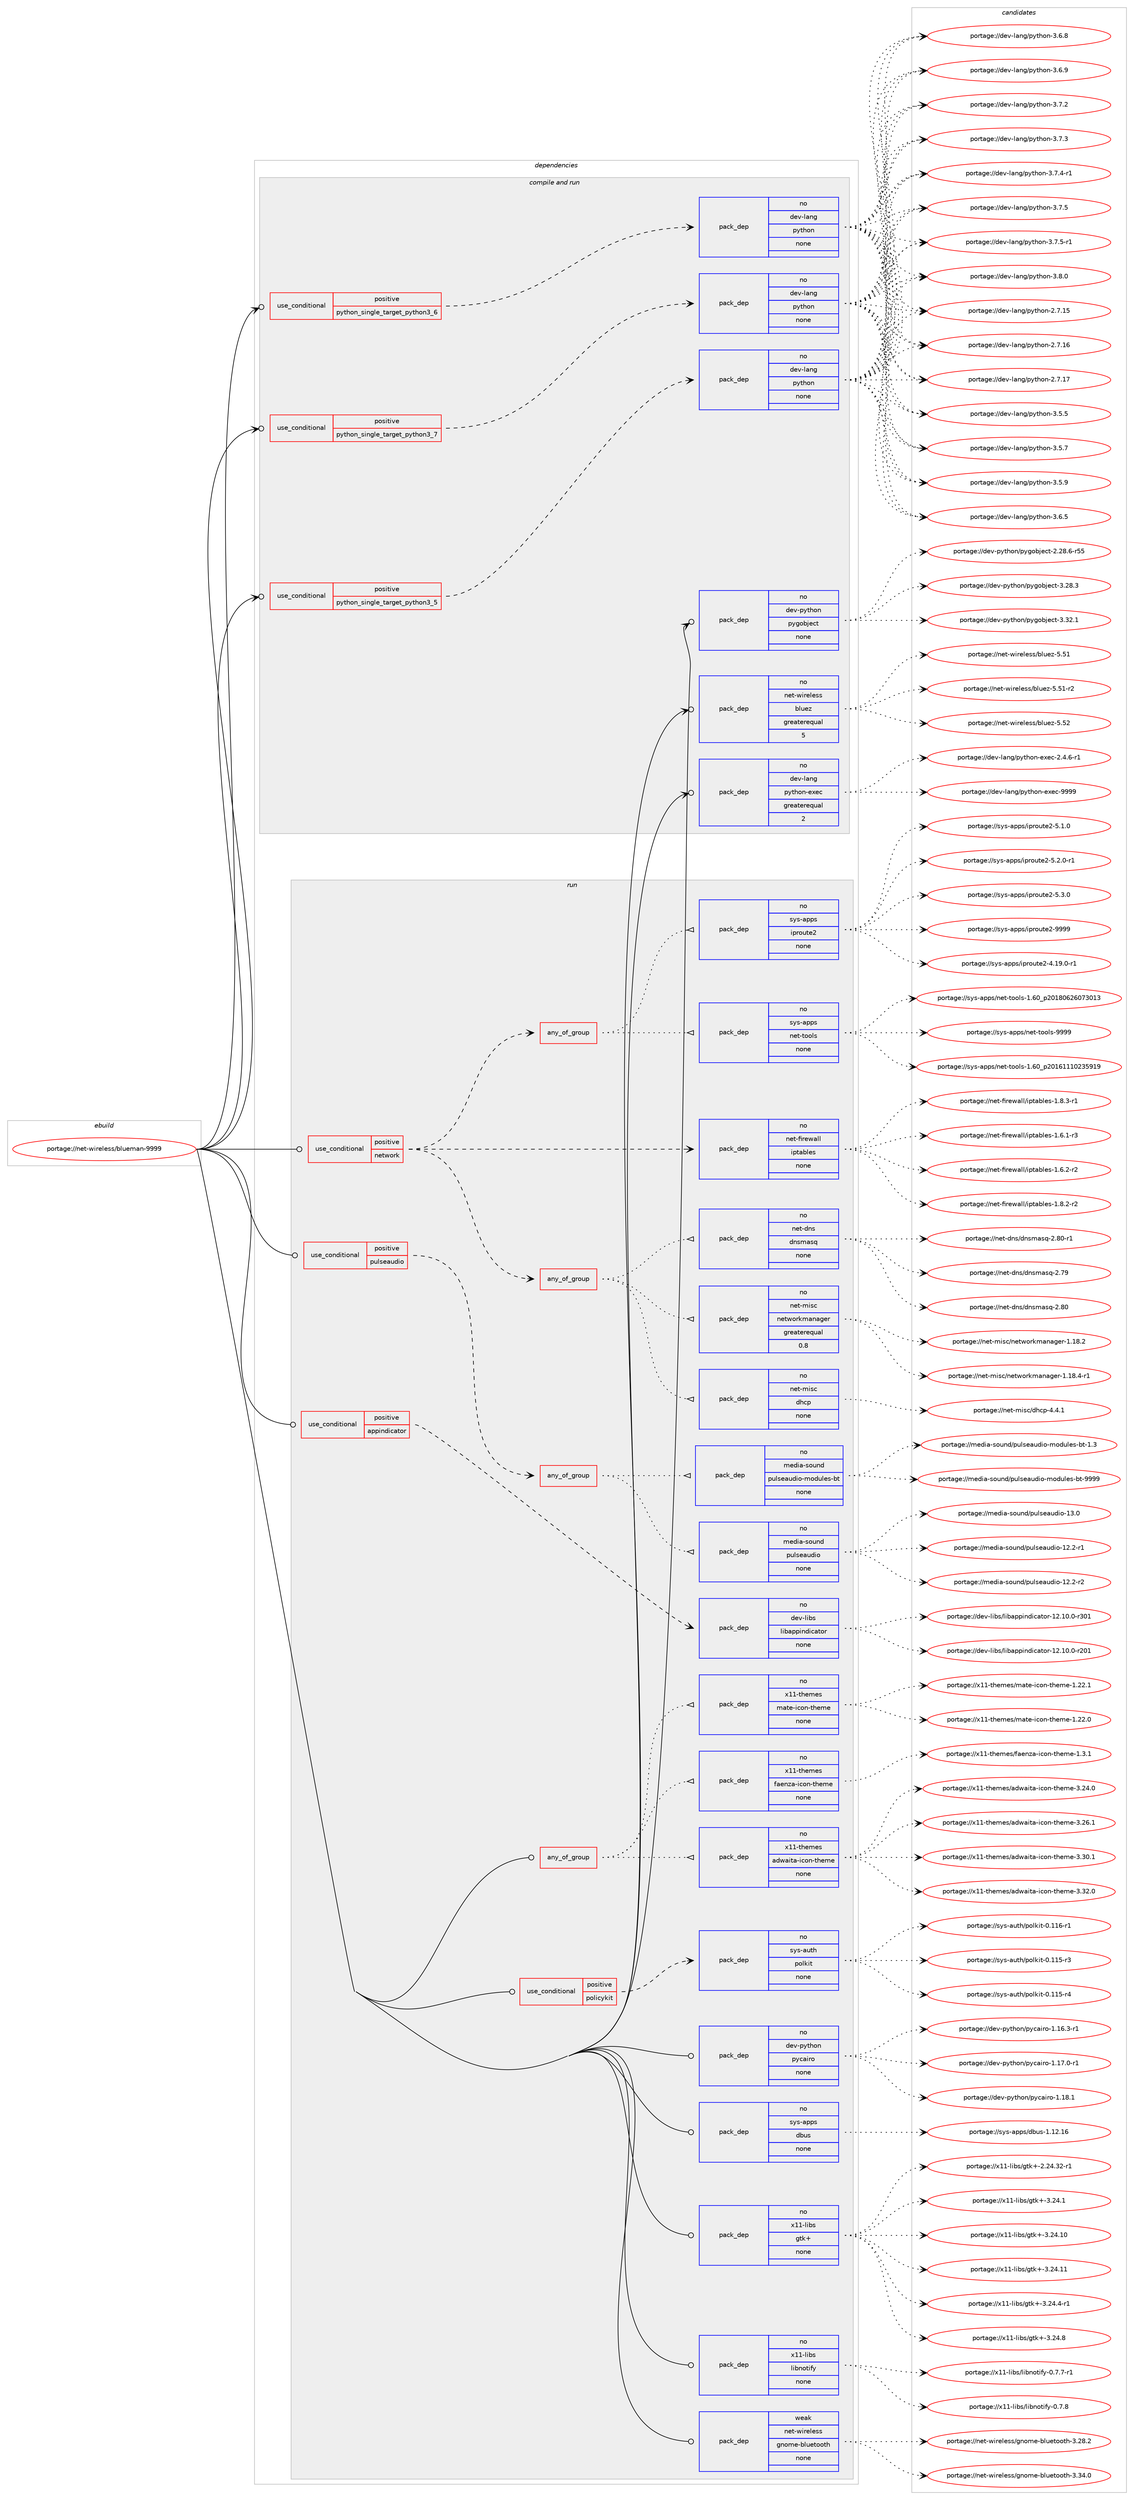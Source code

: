 digraph prolog {

# *************
# Graph options
# *************

newrank=true;
concentrate=true;
compound=true;
graph [rankdir=LR,fontname=Helvetica,fontsize=10,ranksep=1.5];#, ranksep=2.5, nodesep=0.2];
edge  [arrowhead=vee];
node  [fontname=Helvetica,fontsize=10];

# **********
# The ebuild
# **********

subgraph cluster_leftcol {
color=gray;
rank=same;
label=<<i>ebuild</i>>;
id [label="portage://net-wireless/blueman-9999", color=red, width=4, href="../net-wireless/blueman-9999.svg"];
}

# ****************
# The dependencies
# ****************

subgraph cluster_midcol {
color=gray;
label=<<i>dependencies</i>>;
subgraph cluster_compile {
fillcolor="#eeeeee";
style=filled;
label=<<i>compile</i>>;
}
subgraph cluster_compileandrun {
fillcolor="#eeeeee";
style=filled;
label=<<i>compile and run</i>>;
subgraph cond94291 {
dependency376840 [label=<<TABLE BORDER="0" CELLBORDER="1" CELLSPACING="0" CELLPADDING="4"><TR><TD ROWSPAN="3" CELLPADDING="10">use_conditional</TD></TR><TR><TD>positive</TD></TR><TR><TD>python_single_target_python3_5</TD></TR></TABLE>>, shape=none, color=red];
subgraph pack276162 {
dependency376841 [label=<<TABLE BORDER="0" CELLBORDER="1" CELLSPACING="0" CELLPADDING="4" WIDTH="220"><TR><TD ROWSPAN="6" CELLPADDING="30">pack_dep</TD></TR><TR><TD WIDTH="110">no</TD></TR><TR><TD>dev-lang</TD></TR><TR><TD>python</TD></TR><TR><TD>none</TD></TR><TR><TD></TD></TR></TABLE>>, shape=none, color=blue];
}
dependency376840:e -> dependency376841:w [weight=20,style="dashed",arrowhead="vee"];
}
id:e -> dependency376840:w [weight=20,style="solid",arrowhead="odotvee"];
subgraph cond94292 {
dependency376842 [label=<<TABLE BORDER="0" CELLBORDER="1" CELLSPACING="0" CELLPADDING="4"><TR><TD ROWSPAN="3" CELLPADDING="10">use_conditional</TD></TR><TR><TD>positive</TD></TR><TR><TD>python_single_target_python3_6</TD></TR></TABLE>>, shape=none, color=red];
subgraph pack276163 {
dependency376843 [label=<<TABLE BORDER="0" CELLBORDER="1" CELLSPACING="0" CELLPADDING="4" WIDTH="220"><TR><TD ROWSPAN="6" CELLPADDING="30">pack_dep</TD></TR><TR><TD WIDTH="110">no</TD></TR><TR><TD>dev-lang</TD></TR><TR><TD>python</TD></TR><TR><TD>none</TD></TR><TR><TD></TD></TR></TABLE>>, shape=none, color=blue];
}
dependency376842:e -> dependency376843:w [weight=20,style="dashed",arrowhead="vee"];
}
id:e -> dependency376842:w [weight=20,style="solid",arrowhead="odotvee"];
subgraph cond94293 {
dependency376844 [label=<<TABLE BORDER="0" CELLBORDER="1" CELLSPACING="0" CELLPADDING="4"><TR><TD ROWSPAN="3" CELLPADDING="10">use_conditional</TD></TR><TR><TD>positive</TD></TR><TR><TD>python_single_target_python3_7</TD></TR></TABLE>>, shape=none, color=red];
subgraph pack276164 {
dependency376845 [label=<<TABLE BORDER="0" CELLBORDER="1" CELLSPACING="0" CELLPADDING="4" WIDTH="220"><TR><TD ROWSPAN="6" CELLPADDING="30">pack_dep</TD></TR><TR><TD WIDTH="110">no</TD></TR><TR><TD>dev-lang</TD></TR><TR><TD>python</TD></TR><TR><TD>none</TD></TR><TR><TD></TD></TR></TABLE>>, shape=none, color=blue];
}
dependency376844:e -> dependency376845:w [weight=20,style="dashed",arrowhead="vee"];
}
id:e -> dependency376844:w [weight=20,style="solid",arrowhead="odotvee"];
subgraph pack276165 {
dependency376846 [label=<<TABLE BORDER="0" CELLBORDER="1" CELLSPACING="0" CELLPADDING="4" WIDTH="220"><TR><TD ROWSPAN="6" CELLPADDING="30">pack_dep</TD></TR><TR><TD WIDTH="110">no</TD></TR><TR><TD>dev-lang</TD></TR><TR><TD>python-exec</TD></TR><TR><TD>greaterequal</TD></TR><TR><TD>2</TD></TR></TABLE>>, shape=none, color=blue];
}
id:e -> dependency376846:w [weight=20,style="solid",arrowhead="odotvee"];
subgraph pack276166 {
dependency376847 [label=<<TABLE BORDER="0" CELLBORDER="1" CELLSPACING="0" CELLPADDING="4" WIDTH="220"><TR><TD ROWSPAN="6" CELLPADDING="30">pack_dep</TD></TR><TR><TD WIDTH="110">no</TD></TR><TR><TD>dev-python</TD></TR><TR><TD>pygobject</TD></TR><TR><TD>none</TD></TR><TR><TD></TD></TR></TABLE>>, shape=none, color=blue];
}
id:e -> dependency376847:w [weight=20,style="solid",arrowhead="odotvee"];
subgraph pack276167 {
dependency376848 [label=<<TABLE BORDER="0" CELLBORDER="1" CELLSPACING="0" CELLPADDING="4" WIDTH="220"><TR><TD ROWSPAN="6" CELLPADDING="30">pack_dep</TD></TR><TR><TD WIDTH="110">no</TD></TR><TR><TD>net-wireless</TD></TR><TR><TD>bluez</TD></TR><TR><TD>greaterequal</TD></TR><TR><TD>5</TD></TR></TABLE>>, shape=none, color=blue];
}
id:e -> dependency376848:w [weight=20,style="solid",arrowhead="odotvee"];
}
subgraph cluster_run {
fillcolor="#eeeeee";
style=filled;
label=<<i>run</i>>;
subgraph any6190 {
dependency376849 [label=<<TABLE BORDER="0" CELLBORDER="1" CELLSPACING="0" CELLPADDING="4"><TR><TD CELLPADDING="10">any_of_group</TD></TR></TABLE>>, shape=none, color=red];subgraph pack276168 {
dependency376850 [label=<<TABLE BORDER="0" CELLBORDER="1" CELLSPACING="0" CELLPADDING="4" WIDTH="220"><TR><TD ROWSPAN="6" CELLPADDING="30">pack_dep</TD></TR><TR><TD WIDTH="110">no</TD></TR><TR><TD>x11-themes</TD></TR><TR><TD>adwaita-icon-theme</TD></TR><TR><TD>none</TD></TR><TR><TD></TD></TR></TABLE>>, shape=none, color=blue];
}
dependency376849:e -> dependency376850:w [weight=20,style="dotted",arrowhead="oinv"];
subgraph pack276169 {
dependency376851 [label=<<TABLE BORDER="0" CELLBORDER="1" CELLSPACING="0" CELLPADDING="4" WIDTH="220"><TR><TD ROWSPAN="6" CELLPADDING="30">pack_dep</TD></TR><TR><TD WIDTH="110">no</TD></TR><TR><TD>x11-themes</TD></TR><TR><TD>faenza-icon-theme</TD></TR><TR><TD>none</TD></TR><TR><TD></TD></TR></TABLE>>, shape=none, color=blue];
}
dependency376849:e -> dependency376851:w [weight=20,style="dotted",arrowhead="oinv"];
subgraph pack276170 {
dependency376852 [label=<<TABLE BORDER="0" CELLBORDER="1" CELLSPACING="0" CELLPADDING="4" WIDTH="220"><TR><TD ROWSPAN="6" CELLPADDING="30">pack_dep</TD></TR><TR><TD WIDTH="110">no</TD></TR><TR><TD>x11-themes</TD></TR><TR><TD>mate-icon-theme</TD></TR><TR><TD>none</TD></TR><TR><TD></TD></TR></TABLE>>, shape=none, color=blue];
}
dependency376849:e -> dependency376852:w [weight=20,style="dotted",arrowhead="oinv"];
}
id:e -> dependency376849:w [weight=20,style="solid",arrowhead="odot"];
subgraph cond94294 {
dependency376853 [label=<<TABLE BORDER="0" CELLBORDER="1" CELLSPACING="0" CELLPADDING="4"><TR><TD ROWSPAN="3" CELLPADDING="10">use_conditional</TD></TR><TR><TD>positive</TD></TR><TR><TD>appindicator</TD></TR></TABLE>>, shape=none, color=red];
subgraph pack276171 {
dependency376854 [label=<<TABLE BORDER="0" CELLBORDER="1" CELLSPACING="0" CELLPADDING="4" WIDTH="220"><TR><TD ROWSPAN="6" CELLPADDING="30">pack_dep</TD></TR><TR><TD WIDTH="110">no</TD></TR><TR><TD>dev-libs</TD></TR><TR><TD>libappindicator</TD></TR><TR><TD>none</TD></TR><TR><TD></TD></TR></TABLE>>, shape=none, color=blue];
}
dependency376853:e -> dependency376854:w [weight=20,style="dashed",arrowhead="vee"];
}
id:e -> dependency376853:w [weight=20,style="solid",arrowhead="odot"];
subgraph cond94295 {
dependency376855 [label=<<TABLE BORDER="0" CELLBORDER="1" CELLSPACING="0" CELLPADDING="4"><TR><TD ROWSPAN="3" CELLPADDING="10">use_conditional</TD></TR><TR><TD>positive</TD></TR><TR><TD>network</TD></TR></TABLE>>, shape=none, color=red];
subgraph pack276172 {
dependency376856 [label=<<TABLE BORDER="0" CELLBORDER="1" CELLSPACING="0" CELLPADDING="4" WIDTH="220"><TR><TD ROWSPAN="6" CELLPADDING="30">pack_dep</TD></TR><TR><TD WIDTH="110">no</TD></TR><TR><TD>net-firewall</TD></TR><TR><TD>iptables</TD></TR><TR><TD>none</TD></TR><TR><TD></TD></TR></TABLE>>, shape=none, color=blue];
}
dependency376855:e -> dependency376856:w [weight=20,style="dashed",arrowhead="vee"];
subgraph any6191 {
dependency376857 [label=<<TABLE BORDER="0" CELLBORDER="1" CELLSPACING="0" CELLPADDING="4"><TR><TD CELLPADDING="10">any_of_group</TD></TR></TABLE>>, shape=none, color=red];subgraph pack276173 {
dependency376858 [label=<<TABLE BORDER="0" CELLBORDER="1" CELLSPACING="0" CELLPADDING="4" WIDTH="220"><TR><TD ROWSPAN="6" CELLPADDING="30">pack_dep</TD></TR><TR><TD WIDTH="110">no</TD></TR><TR><TD>sys-apps</TD></TR><TR><TD>net-tools</TD></TR><TR><TD>none</TD></TR><TR><TD></TD></TR></TABLE>>, shape=none, color=blue];
}
dependency376857:e -> dependency376858:w [weight=20,style="dotted",arrowhead="oinv"];
subgraph pack276174 {
dependency376859 [label=<<TABLE BORDER="0" CELLBORDER="1" CELLSPACING="0" CELLPADDING="4" WIDTH="220"><TR><TD ROWSPAN="6" CELLPADDING="30">pack_dep</TD></TR><TR><TD WIDTH="110">no</TD></TR><TR><TD>sys-apps</TD></TR><TR><TD>iproute2</TD></TR><TR><TD>none</TD></TR><TR><TD></TD></TR></TABLE>>, shape=none, color=blue];
}
dependency376857:e -> dependency376859:w [weight=20,style="dotted",arrowhead="oinv"];
}
dependency376855:e -> dependency376857:w [weight=20,style="dashed",arrowhead="vee"];
subgraph any6192 {
dependency376860 [label=<<TABLE BORDER="0" CELLBORDER="1" CELLSPACING="0" CELLPADDING="4"><TR><TD CELLPADDING="10">any_of_group</TD></TR></TABLE>>, shape=none, color=red];subgraph pack276175 {
dependency376861 [label=<<TABLE BORDER="0" CELLBORDER="1" CELLSPACING="0" CELLPADDING="4" WIDTH="220"><TR><TD ROWSPAN="6" CELLPADDING="30">pack_dep</TD></TR><TR><TD WIDTH="110">no</TD></TR><TR><TD>net-dns</TD></TR><TR><TD>dnsmasq</TD></TR><TR><TD>none</TD></TR><TR><TD></TD></TR></TABLE>>, shape=none, color=blue];
}
dependency376860:e -> dependency376861:w [weight=20,style="dotted",arrowhead="oinv"];
subgraph pack276176 {
dependency376862 [label=<<TABLE BORDER="0" CELLBORDER="1" CELLSPACING="0" CELLPADDING="4" WIDTH="220"><TR><TD ROWSPAN="6" CELLPADDING="30">pack_dep</TD></TR><TR><TD WIDTH="110">no</TD></TR><TR><TD>net-misc</TD></TR><TR><TD>dhcp</TD></TR><TR><TD>none</TD></TR><TR><TD></TD></TR></TABLE>>, shape=none, color=blue];
}
dependency376860:e -> dependency376862:w [weight=20,style="dotted",arrowhead="oinv"];
subgraph pack276177 {
dependency376863 [label=<<TABLE BORDER="0" CELLBORDER="1" CELLSPACING="0" CELLPADDING="4" WIDTH="220"><TR><TD ROWSPAN="6" CELLPADDING="30">pack_dep</TD></TR><TR><TD WIDTH="110">no</TD></TR><TR><TD>net-misc</TD></TR><TR><TD>networkmanager</TD></TR><TR><TD>greaterequal</TD></TR><TR><TD>0.8</TD></TR></TABLE>>, shape=none, color=blue];
}
dependency376860:e -> dependency376863:w [weight=20,style="dotted",arrowhead="oinv"];
}
dependency376855:e -> dependency376860:w [weight=20,style="dashed",arrowhead="vee"];
}
id:e -> dependency376855:w [weight=20,style="solid",arrowhead="odot"];
subgraph cond94296 {
dependency376864 [label=<<TABLE BORDER="0" CELLBORDER="1" CELLSPACING="0" CELLPADDING="4"><TR><TD ROWSPAN="3" CELLPADDING="10">use_conditional</TD></TR><TR><TD>positive</TD></TR><TR><TD>policykit</TD></TR></TABLE>>, shape=none, color=red];
subgraph pack276178 {
dependency376865 [label=<<TABLE BORDER="0" CELLBORDER="1" CELLSPACING="0" CELLPADDING="4" WIDTH="220"><TR><TD ROWSPAN="6" CELLPADDING="30">pack_dep</TD></TR><TR><TD WIDTH="110">no</TD></TR><TR><TD>sys-auth</TD></TR><TR><TD>polkit</TD></TR><TR><TD>none</TD></TR><TR><TD></TD></TR></TABLE>>, shape=none, color=blue];
}
dependency376864:e -> dependency376865:w [weight=20,style="dashed",arrowhead="vee"];
}
id:e -> dependency376864:w [weight=20,style="solid",arrowhead="odot"];
subgraph cond94297 {
dependency376866 [label=<<TABLE BORDER="0" CELLBORDER="1" CELLSPACING="0" CELLPADDING="4"><TR><TD ROWSPAN="3" CELLPADDING="10">use_conditional</TD></TR><TR><TD>positive</TD></TR><TR><TD>pulseaudio</TD></TR></TABLE>>, shape=none, color=red];
subgraph any6193 {
dependency376867 [label=<<TABLE BORDER="0" CELLBORDER="1" CELLSPACING="0" CELLPADDING="4"><TR><TD CELLPADDING="10">any_of_group</TD></TR></TABLE>>, shape=none, color=red];subgraph pack276179 {
dependency376868 [label=<<TABLE BORDER="0" CELLBORDER="1" CELLSPACING="0" CELLPADDING="4" WIDTH="220"><TR><TD ROWSPAN="6" CELLPADDING="30">pack_dep</TD></TR><TR><TD WIDTH="110">no</TD></TR><TR><TD>media-sound</TD></TR><TR><TD>pulseaudio</TD></TR><TR><TD>none</TD></TR><TR><TD></TD></TR></TABLE>>, shape=none, color=blue];
}
dependency376867:e -> dependency376868:w [weight=20,style="dotted",arrowhead="oinv"];
subgraph pack276180 {
dependency376869 [label=<<TABLE BORDER="0" CELLBORDER="1" CELLSPACING="0" CELLPADDING="4" WIDTH="220"><TR><TD ROWSPAN="6" CELLPADDING="30">pack_dep</TD></TR><TR><TD WIDTH="110">no</TD></TR><TR><TD>media-sound</TD></TR><TR><TD>pulseaudio-modules-bt</TD></TR><TR><TD>none</TD></TR><TR><TD></TD></TR></TABLE>>, shape=none, color=blue];
}
dependency376867:e -> dependency376869:w [weight=20,style="dotted",arrowhead="oinv"];
}
dependency376866:e -> dependency376867:w [weight=20,style="dashed",arrowhead="vee"];
}
id:e -> dependency376866:w [weight=20,style="solid",arrowhead="odot"];
subgraph pack276181 {
dependency376870 [label=<<TABLE BORDER="0" CELLBORDER="1" CELLSPACING="0" CELLPADDING="4" WIDTH="220"><TR><TD ROWSPAN="6" CELLPADDING="30">pack_dep</TD></TR><TR><TD WIDTH="110">no</TD></TR><TR><TD>dev-python</TD></TR><TR><TD>pycairo</TD></TR><TR><TD>none</TD></TR><TR><TD></TD></TR></TABLE>>, shape=none, color=blue];
}
id:e -> dependency376870:w [weight=20,style="solid",arrowhead="odot"];
subgraph pack276182 {
dependency376871 [label=<<TABLE BORDER="0" CELLBORDER="1" CELLSPACING="0" CELLPADDING="4" WIDTH="220"><TR><TD ROWSPAN="6" CELLPADDING="30">pack_dep</TD></TR><TR><TD WIDTH="110">no</TD></TR><TR><TD>sys-apps</TD></TR><TR><TD>dbus</TD></TR><TR><TD>none</TD></TR><TR><TD></TD></TR></TABLE>>, shape=none, color=blue];
}
id:e -> dependency376871:w [weight=20,style="solid",arrowhead="odot"];
subgraph pack276183 {
dependency376872 [label=<<TABLE BORDER="0" CELLBORDER="1" CELLSPACING="0" CELLPADDING="4" WIDTH="220"><TR><TD ROWSPAN="6" CELLPADDING="30">pack_dep</TD></TR><TR><TD WIDTH="110">no</TD></TR><TR><TD>x11-libs</TD></TR><TR><TD>gtk+</TD></TR><TR><TD>none</TD></TR><TR><TD></TD></TR></TABLE>>, shape=none, color=blue];
}
id:e -> dependency376872:w [weight=20,style="solid",arrowhead="odot"];
subgraph pack276184 {
dependency376873 [label=<<TABLE BORDER="0" CELLBORDER="1" CELLSPACING="0" CELLPADDING="4" WIDTH="220"><TR><TD ROWSPAN="6" CELLPADDING="30">pack_dep</TD></TR><TR><TD WIDTH="110">no</TD></TR><TR><TD>x11-libs</TD></TR><TR><TD>libnotify</TD></TR><TR><TD>none</TD></TR><TR><TD></TD></TR></TABLE>>, shape=none, color=blue];
}
id:e -> dependency376873:w [weight=20,style="solid",arrowhead="odot"];
subgraph pack276185 {
dependency376874 [label=<<TABLE BORDER="0" CELLBORDER="1" CELLSPACING="0" CELLPADDING="4" WIDTH="220"><TR><TD ROWSPAN="6" CELLPADDING="30">pack_dep</TD></TR><TR><TD WIDTH="110">weak</TD></TR><TR><TD>net-wireless</TD></TR><TR><TD>gnome-bluetooth</TD></TR><TR><TD>none</TD></TR><TR><TD></TD></TR></TABLE>>, shape=none, color=blue];
}
id:e -> dependency376874:w [weight=20,style="solid",arrowhead="odot"];
}
}

# **************
# The candidates
# **************

subgraph cluster_choices {
rank=same;
color=gray;
label=<<i>candidates</i>>;

subgraph choice276162 {
color=black;
nodesep=1;
choiceportage10010111845108971101034711212111610411111045504655464953 [label="portage://dev-lang/python-2.7.15", color=red, width=4,href="../dev-lang/python-2.7.15.svg"];
choiceportage10010111845108971101034711212111610411111045504655464954 [label="portage://dev-lang/python-2.7.16", color=red, width=4,href="../dev-lang/python-2.7.16.svg"];
choiceportage10010111845108971101034711212111610411111045504655464955 [label="portage://dev-lang/python-2.7.17", color=red, width=4,href="../dev-lang/python-2.7.17.svg"];
choiceportage100101118451089711010347112121116104111110455146534653 [label="portage://dev-lang/python-3.5.5", color=red, width=4,href="../dev-lang/python-3.5.5.svg"];
choiceportage100101118451089711010347112121116104111110455146534655 [label="portage://dev-lang/python-3.5.7", color=red, width=4,href="../dev-lang/python-3.5.7.svg"];
choiceportage100101118451089711010347112121116104111110455146534657 [label="portage://dev-lang/python-3.5.9", color=red, width=4,href="../dev-lang/python-3.5.9.svg"];
choiceportage100101118451089711010347112121116104111110455146544653 [label="portage://dev-lang/python-3.6.5", color=red, width=4,href="../dev-lang/python-3.6.5.svg"];
choiceportage100101118451089711010347112121116104111110455146544656 [label="portage://dev-lang/python-3.6.8", color=red, width=4,href="../dev-lang/python-3.6.8.svg"];
choiceportage100101118451089711010347112121116104111110455146544657 [label="portage://dev-lang/python-3.6.9", color=red, width=4,href="../dev-lang/python-3.6.9.svg"];
choiceportage100101118451089711010347112121116104111110455146554650 [label="portage://dev-lang/python-3.7.2", color=red, width=4,href="../dev-lang/python-3.7.2.svg"];
choiceportage100101118451089711010347112121116104111110455146554651 [label="portage://dev-lang/python-3.7.3", color=red, width=4,href="../dev-lang/python-3.7.3.svg"];
choiceportage1001011184510897110103471121211161041111104551465546524511449 [label="portage://dev-lang/python-3.7.4-r1", color=red, width=4,href="../dev-lang/python-3.7.4-r1.svg"];
choiceportage100101118451089711010347112121116104111110455146554653 [label="portage://dev-lang/python-3.7.5", color=red, width=4,href="../dev-lang/python-3.7.5.svg"];
choiceportage1001011184510897110103471121211161041111104551465546534511449 [label="portage://dev-lang/python-3.7.5-r1", color=red, width=4,href="../dev-lang/python-3.7.5-r1.svg"];
choiceportage100101118451089711010347112121116104111110455146564648 [label="portage://dev-lang/python-3.8.0", color=red, width=4,href="../dev-lang/python-3.8.0.svg"];
dependency376841:e -> choiceportage10010111845108971101034711212111610411111045504655464953:w [style=dotted,weight="100"];
dependency376841:e -> choiceportage10010111845108971101034711212111610411111045504655464954:w [style=dotted,weight="100"];
dependency376841:e -> choiceportage10010111845108971101034711212111610411111045504655464955:w [style=dotted,weight="100"];
dependency376841:e -> choiceportage100101118451089711010347112121116104111110455146534653:w [style=dotted,weight="100"];
dependency376841:e -> choiceportage100101118451089711010347112121116104111110455146534655:w [style=dotted,weight="100"];
dependency376841:e -> choiceportage100101118451089711010347112121116104111110455146534657:w [style=dotted,weight="100"];
dependency376841:e -> choiceportage100101118451089711010347112121116104111110455146544653:w [style=dotted,weight="100"];
dependency376841:e -> choiceportage100101118451089711010347112121116104111110455146544656:w [style=dotted,weight="100"];
dependency376841:e -> choiceportage100101118451089711010347112121116104111110455146544657:w [style=dotted,weight="100"];
dependency376841:e -> choiceportage100101118451089711010347112121116104111110455146554650:w [style=dotted,weight="100"];
dependency376841:e -> choiceportage100101118451089711010347112121116104111110455146554651:w [style=dotted,weight="100"];
dependency376841:e -> choiceportage1001011184510897110103471121211161041111104551465546524511449:w [style=dotted,weight="100"];
dependency376841:e -> choiceportage100101118451089711010347112121116104111110455146554653:w [style=dotted,weight="100"];
dependency376841:e -> choiceportage1001011184510897110103471121211161041111104551465546534511449:w [style=dotted,weight="100"];
dependency376841:e -> choiceportage100101118451089711010347112121116104111110455146564648:w [style=dotted,weight="100"];
}
subgraph choice276163 {
color=black;
nodesep=1;
choiceportage10010111845108971101034711212111610411111045504655464953 [label="portage://dev-lang/python-2.7.15", color=red, width=4,href="../dev-lang/python-2.7.15.svg"];
choiceportage10010111845108971101034711212111610411111045504655464954 [label="portage://dev-lang/python-2.7.16", color=red, width=4,href="../dev-lang/python-2.7.16.svg"];
choiceportage10010111845108971101034711212111610411111045504655464955 [label="portage://dev-lang/python-2.7.17", color=red, width=4,href="../dev-lang/python-2.7.17.svg"];
choiceportage100101118451089711010347112121116104111110455146534653 [label="portage://dev-lang/python-3.5.5", color=red, width=4,href="../dev-lang/python-3.5.5.svg"];
choiceportage100101118451089711010347112121116104111110455146534655 [label="portage://dev-lang/python-3.5.7", color=red, width=4,href="../dev-lang/python-3.5.7.svg"];
choiceportage100101118451089711010347112121116104111110455146534657 [label="portage://dev-lang/python-3.5.9", color=red, width=4,href="../dev-lang/python-3.5.9.svg"];
choiceportage100101118451089711010347112121116104111110455146544653 [label="portage://dev-lang/python-3.6.5", color=red, width=4,href="../dev-lang/python-3.6.5.svg"];
choiceportage100101118451089711010347112121116104111110455146544656 [label="portage://dev-lang/python-3.6.8", color=red, width=4,href="../dev-lang/python-3.6.8.svg"];
choiceportage100101118451089711010347112121116104111110455146544657 [label="portage://dev-lang/python-3.6.9", color=red, width=4,href="../dev-lang/python-3.6.9.svg"];
choiceportage100101118451089711010347112121116104111110455146554650 [label="portage://dev-lang/python-3.7.2", color=red, width=4,href="../dev-lang/python-3.7.2.svg"];
choiceportage100101118451089711010347112121116104111110455146554651 [label="portage://dev-lang/python-3.7.3", color=red, width=4,href="../dev-lang/python-3.7.3.svg"];
choiceportage1001011184510897110103471121211161041111104551465546524511449 [label="portage://dev-lang/python-3.7.4-r1", color=red, width=4,href="../dev-lang/python-3.7.4-r1.svg"];
choiceportage100101118451089711010347112121116104111110455146554653 [label="portage://dev-lang/python-3.7.5", color=red, width=4,href="../dev-lang/python-3.7.5.svg"];
choiceportage1001011184510897110103471121211161041111104551465546534511449 [label="portage://dev-lang/python-3.7.5-r1", color=red, width=4,href="../dev-lang/python-3.7.5-r1.svg"];
choiceportage100101118451089711010347112121116104111110455146564648 [label="portage://dev-lang/python-3.8.0", color=red, width=4,href="../dev-lang/python-3.8.0.svg"];
dependency376843:e -> choiceportage10010111845108971101034711212111610411111045504655464953:w [style=dotted,weight="100"];
dependency376843:e -> choiceportage10010111845108971101034711212111610411111045504655464954:w [style=dotted,weight="100"];
dependency376843:e -> choiceportage10010111845108971101034711212111610411111045504655464955:w [style=dotted,weight="100"];
dependency376843:e -> choiceportage100101118451089711010347112121116104111110455146534653:w [style=dotted,weight="100"];
dependency376843:e -> choiceportage100101118451089711010347112121116104111110455146534655:w [style=dotted,weight="100"];
dependency376843:e -> choiceportage100101118451089711010347112121116104111110455146534657:w [style=dotted,weight="100"];
dependency376843:e -> choiceportage100101118451089711010347112121116104111110455146544653:w [style=dotted,weight="100"];
dependency376843:e -> choiceportage100101118451089711010347112121116104111110455146544656:w [style=dotted,weight="100"];
dependency376843:e -> choiceportage100101118451089711010347112121116104111110455146544657:w [style=dotted,weight="100"];
dependency376843:e -> choiceportage100101118451089711010347112121116104111110455146554650:w [style=dotted,weight="100"];
dependency376843:e -> choiceportage100101118451089711010347112121116104111110455146554651:w [style=dotted,weight="100"];
dependency376843:e -> choiceportage1001011184510897110103471121211161041111104551465546524511449:w [style=dotted,weight="100"];
dependency376843:e -> choiceportage100101118451089711010347112121116104111110455146554653:w [style=dotted,weight="100"];
dependency376843:e -> choiceportage1001011184510897110103471121211161041111104551465546534511449:w [style=dotted,weight="100"];
dependency376843:e -> choiceportage100101118451089711010347112121116104111110455146564648:w [style=dotted,weight="100"];
}
subgraph choice276164 {
color=black;
nodesep=1;
choiceportage10010111845108971101034711212111610411111045504655464953 [label="portage://dev-lang/python-2.7.15", color=red, width=4,href="../dev-lang/python-2.7.15.svg"];
choiceportage10010111845108971101034711212111610411111045504655464954 [label="portage://dev-lang/python-2.7.16", color=red, width=4,href="../dev-lang/python-2.7.16.svg"];
choiceportage10010111845108971101034711212111610411111045504655464955 [label="portage://dev-lang/python-2.7.17", color=red, width=4,href="../dev-lang/python-2.7.17.svg"];
choiceportage100101118451089711010347112121116104111110455146534653 [label="portage://dev-lang/python-3.5.5", color=red, width=4,href="../dev-lang/python-3.5.5.svg"];
choiceportage100101118451089711010347112121116104111110455146534655 [label="portage://dev-lang/python-3.5.7", color=red, width=4,href="../dev-lang/python-3.5.7.svg"];
choiceportage100101118451089711010347112121116104111110455146534657 [label="portage://dev-lang/python-3.5.9", color=red, width=4,href="../dev-lang/python-3.5.9.svg"];
choiceportage100101118451089711010347112121116104111110455146544653 [label="portage://dev-lang/python-3.6.5", color=red, width=4,href="../dev-lang/python-3.6.5.svg"];
choiceportage100101118451089711010347112121116104111110455146544656 [label="portage://dev-lang/python-3.6.8", color=red, width=4,href="../dev-lang/python-3.6.8.svg"];
choiceportage100101118451089711010347112121116104111110455146544657 [label="portage://dev-lang/python-3.6.9", color=red, width=4,href="../dev-lang/python-3.6.9.svg"];
choiceportage100101118451089711010347112121116104111110455146554650 [label="portage://dev-lang/python-3.7.2", color=red, width=4,href="../dev-lang/python-3.7.2.svg"];
choiceportage100101118451089711010347112121116104111110455146554651 [label="portage://dev-lang/python-3.7.3", color=red, width=4,href="../dev-lang/python-3.7.3.svg"];
choiceportage1001011184510897110103471121211161041111104551465546524511449 [label="portage://dev-lang/python-3.7.4-r1", color=red, width=4,href="../dev-lang/python-3.7.4-r1.svg"];
choiceportage100101118451089711010347112121116104111110455146554653 [label="portage://dev-lang/python-3.7.5", color=red, width=4,href="../dev-lang/python-3.7.5.svg"];
choiceportage1001011184510897110103471121211161041111104551465546534511449 [label="portage://dev-lang/python-3.7.5-r1", color=red, width=4,href="../dev-lang/python-3.7.5-r1.svg"];
choiceportage100101118451089711010347112121116104111110455146564648 [label="portage://dev-lang/python-3.8.0", color=red, width=4,href="../dev-lang/python-3.8.0.svg"];
dependency376845:e -> choiceportage10010111845108971101034711212111610411111045504655464953:w [style=dotted,weight="100"];
dependency376845:e -> choiceportage10010111845108971101034711212111610411111045504655464954:w [style=dotted,weight="100"];
dependency376845:e -> choiceportage10010111845108971101034711212111610411111045504655464955:w [style=dotted,weight="100"];
dependency376845:e -> choiceportage100101118451089711010347112121116104111110455146534653:w [style=dotted,weight="100"];
dependency376845:e -> choiceportage100101118451089711010347112121116104111110455146534655:w [style=dotted,weight="100"];
dependency376845:e -> choiceportage100101118451089711010347112121116104111110455146534657:w [style=dotted,weight="100"];
dependency376845:e -> choiceportage100101118451089711010347112121116104111110455146544653:w [style=dotted,weight="100"];
dependency376845:e -> choiceportage100101118451089711010347112121116104111110455146544656:w [style=dotted,weight="100"];
dependency376845:e -> choiceportage100101118451089711010347112121116104111110455146544657:w [style=dotted,weight="100"];
dependency376845:e -> choiceportage100101118451089711010347112121116104111110455146554650:w [style=dotted,weight="100"];
dependency376845:e -> choiceportage100101118451089711010347112121116104111110455146554651:w [style=dotted,weight="100"];
dependency376845:e -> choiceportage1001011184510897110103471121211161041111104551465546524511449:w [style=dotted,weight="100"];
dependency376845:e -> choiceportage100101118451089711010347112121116104111110455146554653:w [style=dotted,weight="100"];
dependency376845:e -> choiceportage1001011184510897110103471121211161041111104551465546534511449:w [style=dotted,weight="100"];
dependency376845:e -> choiceportage100101118451089711010347112121116104111110455146564648:w [style=dotted,weight="100"];
}
subgraph choice276165 {
color=black;
nodesep=1;
choiceportage10010111845108971101034711212111610411111045101120101994550465246544511449 [label="portage://dev-lang/python-exec-2.4.6-r1", color=red, width=4,href="../dev-lang/python-exec-2.4.6-r1.svg"];
choiceportage10010111845108971101034711212111610411111045101120101994557575757 [label="portage://dev-lang/python-exec-9999", color=red, width=4,href="../dev-lang/python-exec-9999.svg"];
dependency376846:e -> choiceportage10010111845108971101034711212111610411111045101120101994550465246544511449:w [style=dotted,weight="100"];
dependency376846:e -> choiceportage10010111845108971101034711212111610411111045101120101994557575757:w [style=dotted,weight="100"];
}
subgraph choice276166 {
color=black;
nodesep=1;
choiceportage1001011184511212111610411111047112121103111981061019911645504650564654451145353 [label="portage://dev-python/pygobject-2.28.6-r55", color=red, width=4,href="../dev-python/pygobject-2.28.6-r55.svg"];
choiceportage1001011184511212111610411111047112121103111981061019911645514650564651 [label="portage://dev-python/pygobject-3.28.3", color=red, width=4,href="../dev-python/pygobject-3.28.3.svg"];
choiceportage1001011184511212111610411111047112121103111981061019911645514651504649 [label="portage://dev-python/pygobject-3.32.1", color=red, width=4,href="../dev-python/pygobject-3.32.1.svg"];
dependency376847:e -> choiceportage1001011184511212111610411111047112121103111981061019911645504650564654451145353:w [style=dotted,weight="100"];
dependency376847:e -> choiceportage1001011184511212111610411111047112121103111981061019911645514650564651:w [style=dotted,weight="100"];
dependency376847:e -> choiceportage1001011184511212111610411111047112121103111981061019911645514651504649:w [style=dotted,weight="100"];
}
subgraph choice276167 {
color=black;
nodesep=1;
choiceportage1101011164511910511410110810111511547981081171011224553465349 [label="portage://net-wireless/bluez-5.51", color=red, width=4,href="../net-wireless/bluez-5.51.svg"];
choiceportage11010111645119105114101108101115115479810811710112245534653494511450 [label="portage://net-wireless/bluez-5.51-r2", color=red, width=4,href="../net-wireless/bluez-5.51-r2.svg"];
choiceportage1101011164511910511410110810111511547981081171011224553465350 [label="portage://net-wireless/bluez-5.52", color=red, width=4,href="../net-wireless/bluez-5.52.svg"];
dependency376848:e -> choiceportage1101011164511910511410110810111511547981081171011224553465349:w [style=dotted,weight="100"];
dependency376848:e -> choiceportage11010111645119105114101108101115115479810811710112245534653494511450:w [style=dotted,weight="100"];
dependency376848:e -> choiceportage1101011164511910511410110810111511547981081171011224553465350:w [style=dotted,weight="100"];
}
subgraph choice276168 {
color=black;
nodesep=1;
choiceportage1204949451161041011091011154797100119971051169745105991111104511610410110910145514650524648 [label="portage://x11-themes/adwaita-icon-theme-3.24.0", color=red, width=4,href="../x11-themes/adwaita-icon-theme-3.24.0.svg"];
choiceportage1204949451161041011091011154797100119971051169745105991111104511610410110910145514650544649 [label="portage://x11-themes/adwaita-icon-theme-3.26.1", color=red, width=4,href="../x11-themes/adwaita-icon-theme-3.26.1.svg"];
choiceportage1204949451161041011091011154797100119971051169745105991111104511610410110910145514651484649 [label="portage://x11-themes/adwaita-icon-theme-3.30.1", color=red, width=4,href="../x11-themes/adwaita-icon-theme-3.30.1.svg"];
choiceportage1204949451161041011091011154797100119971051169745105991111104511610410110910145514651504648 [label="portage://x11-themes/adwaita-icon-theme-3.32.0", color=red, width=4,href="../x11-themes/adwaita-icon-theme-3.32.0.svg"];
dependency376850:e -> choiceportage1204949451161041011091011154797100119971051169745105991111104511610410110910145514650524648:w [style=dotted,weight="100"];
dependency376850:e -> choiceportage1204949451161041011091011154797100119971051169745105991111104511610410110910145514650544649:w [style=dotted,weight="100"];
dependency376850:e -> choiceportage1204949451161041011091011154797100119971051169745105991111104511610410110910145514651484649:w [style=dotted,weight="100"];
dependency376850:e -> choiceportage1204949451161041011091011154797100119971051169745105991111104511610410110910145514651504648:w [style=dotted,weight="100"];
}
subgraph choice276169 {
color=black;
nodesep=1;
choiceportage120494945116104101109101115471029710111012297451059911111045116104101109101454946514649 [label="portage://x11-themes/faenza-icon-theme-1.3.1", color=red, width=4,href="../x11-themes/faenza-icon-theme-1.3.1.svg"];
dependency376851:e -> choiceportage120494945116104101109101115471029710111012297451059911111045116104101109101454946514649:w [style=dotted,weight="100"];
}
subgraph choice276170 {
color=black;
nodesep=1;
choiceportage120494945116104101109101115471099711610145105991111104511610410110910145494650504648 [label="portage://x11-themes/mate-icon-theme-1.22.0", color=red, width=4,href="../x11-themes/mate-icon-theme-1.22.0.svg"];
choiceportage120494945116104101109101115471099711610145105991111104511610410110910145494650504649 [label="portage://x11-themes/mate-icon-theme-1.22.1", color=red, width=4,href="../x11-themes/mate-icon-theme-1.22.1.svg"];
dependency376852:e -> choiceportage120494945116104101109101115471099711610145105991111104511610410110910145494650504648:w [style=dotted,weight="100"];
dependency376852:e -> choiceportage120494945116104101109101115471099711610145105991111104511610410110910145494650504649:w [style=dotted,weight="100"];
}
subgraph choice276171 {
color=black;
nodesep=1;
choiceportage10010111845108105981154710810598971121121051101001059997116111114454950464948464845114504849 [label="portage://dev-libs/libappindicator-12.10.0-r201", color=red, width=4,href="../dev-libs/libappindicator-12.10.0-r201.svg"];
choiceportage10010111845108105981154710810598971121121051101001059997116111114454950464948464845114514849 [label="portage://dev-libs/libappindicator-12.10.0-r301", color=red, width=4,href="../dev-libs/libappindicator-12.10.0-r301.svg"];
dependency376854:e -> choiceportage10010111845108105981154710810598971121121051101001059997116111114454950464948464845114504849:w [style=dotted,weight="100"];
dependency376854:e -> choiceportage10010111845108105981154710810598971121121051101001059997116111114454950464948464845114514849:w [style=dotted,weight="100"];
}
subgraph choice276172 {
color=black;
nodesep=1;
choiceportage11010111645102105114101119971081084710511211697981081011154549465446494511451 [label="portage://net-firewall/iptables-1.6.1-r3", color=red, width=4,href="../net-firewall/iptables-1.6.1-r3.svg"];
choiceportage11010111645102105114101119971081084710511211697981081011154549465446504511450 [label="portage://net-firewall/iptables-1.6.2-r2", color=red, width=4,href="../net-firewall/iptables-1.6.2-r2.svg"];
choiceportage11010111645102105114101119971081084710511211697981081011154549465646504511450 [label="portage://net-firewall/iptables-1.8.2-r2", color=red, width=4,href="../net-firewall/iptables-1.8.2-r2.svg"];
choiceportage11010111645102105114101119971081084710511211697981081011154549465646514511449 [label="portage://net-firewall/iptables-1.8.3-r1", color=red, width=4,href="../net-firewall/iptables-1.8.3-r1.svg"];
dependency376856:e -> choiceportage11010111645102105114101119971081084710511211697981081011154549465446494511451:w [style=dotted,weight="100"];
dependency376856:e -> choiceportage11010111645102105114101119971081084710511211697981081011154549465446504511450:w [style=dotted,weight="100"];
dependency376856:e -> choiceportage11010111645102105114101119971081084710511211697981081011154549465646504511450:w [style=dotted,weight="100"];
dependency376856:e -> choiceportage11010111645102105114101119971081084710511211697981081011154549465646514511449:w [style=dotted,weight="100"];
}
subgraph choice276173 {
color=black;
nodesep=1;
choiceportage115121115459711211211547110101116451161111111081154549465448951125048495449494948505153574957 [label="portage://sys-apps/net-tools-1.60_p20161110235919", color=red, width=4,href="../sys-apps/net-tools-1.60_p20161110235919.svg"];
choiceportage115121115459711211211547110101116451161111111081154549465448951125048495648545054485551484951 [label="portage://sys-apps/net-tools-1.60_p20180626073013", color=red, width=4,href="../sys-apps/net-tools-1.60_p20180626073013.svg"];
choiceportage115121115459711211211547110101116451161111111081154557575757 [label="portage://sys-apps/net-tools-9999", color=red, width=4,href="../sys-apps/net-tools-9999.svg"];
dependency376858:e -> choiceportage115121115459711211211547110101116451161111111081154549465448951125048495449494948505153574957:w [style=dotted,weight="100"];
dependency376858:e -> choiceportage115121115459711211211547110101116451161111111081154549465448951125048495648545054485551484951:w [style=dotted,weight="100"];
dependency376858:e -> choiceportage115121115459711211211547110101116451161111111081154557575757:w [style=dotted,weight="100"];
}
subgraph choice276174 {
color=black;
nodesep=1;
choiceportage11512111545971121121154710511211411111711610150455246495746484511449 [label="portage://sys-apps/iproute2-4.19.0-r1", color=red, width=4,href="../sys-apps/iproute2-4.19.0-r1.svg"];
choiceportage11512111545971121121154710511211411111711610150455346494648 [label="portage://sys-apps/iproute2-5.1.0", color=red, width=4,href="../sys-apps/iproute2-5.1.0.svg"];
choiceportage115121115459711211211547105112114111117116101504553465046484511449 [label="portage://sys-apps/iproute2-5.2.0-r1", color=red, width=4,href="../sys-apps/iproute2-5.2.0-r1.svg"];
choiceportage11512111545971121121154710511211411111711610150455346514648 [label="portage://sys-apps/iproute2-5.3.0", color=red, width=4,href="../sys-apps/iproute2-5.3.0.svg"];
choiceportage115121115459711211211547105112114111117116101504557575757 [label="portage://sys-apps/iproute2-9999", color=red, width=4,href="../sys-apps/iproute2-9999.svg"];
dependency376859:e -> choiceportage11512111545971121121154710511211411111711610150455246495746484511449:w [style=dotted,weight="100"];
dependency376859:e -> choiceportage11512111545971121121154710511211411111711610150455346494648:w [style=dotted,weight="100"];
dependency376859:e -> choiceportage115121115459711211211547105112114111117116101504553465046484511449:w [style=dotted,weight="100"];
dependency376859:e -> choiceportage11512111545971121121154710511211411111711610150455346514648:w [style=dotted,weight="100"];
dependency376859:e -> choiceportage115121115459711211211547105112114111117116101504557575757:w [style=dotted,weight="100"];
}
subgraph choice276175 {
color=black;
nodesep=1;
choiceportage1101011164510011011547100110115109971151134550465557 [label="portage://net-dns/dnsmasq-2.79", color=red, width=4,href="../net-dns/dnsmasq-2.79.svg"];
choiceportage1101011164510011011547100110115109971151134550465648 [label="portage://net-dns/dnsmasq-2.80", color=red, width=4,href="../net-dns/dnsmasq-2.80.svg"];
choiceportage11010111645100110115471001101151099711511345504656484511449 [label="portage://net-dns/dnsmasq-2.80-r1", color=red, width=4,href="../net-dns/dnsmasq-2.80-r1.svg"];
dependency376861:e -> choiceportage1101011164510011011547100110115109971151134550465557:w [style=dotted,weight="100"];
dependency376861:e -> choiceportage1101011164510011011547100110115109971151134550465648:w [style=dotted,weight="100"];
dependency376861:e -> choiceportage11010111645100110115471001101151099711511345504656484511449:w [style=dotted,weight="100"];
}
subgraph choice276176 {
color=black;
nodesep=1;
choiceportage11010111645109105115994710010499112455246524649 [label="portage://net-misc/dhcp-4.4.1", color=red, width=4,href="../net-misc/dhcp-4.4.1.svg"];
dependency376862:e -> choiceportage11010111645109105115994710010499112455246524649:w [style=dotted,weight="100"];
}
subgraph choice276177 {
color=black;
nodesep=1;
choiceportage110101116451091051159947110101116119111114107109971109710310111445494649564650 [label="portage://net-misc/networkmanager-1.18.2", color=red, width=4,href="../net-misc/networkmanager-1.18.2.svg"];
choiceportage1101011164510910511599471101011161191111141071099711097103101114454946495646524511449 [label="portage://net-misc/networkmanager-1.18.4-r1", color=red, width=4,href="../net-misc/networkmanager-1.18.4-r1.svg"];
dependency376863:e -> choiceportage110101116451091051159947110101116119111114107109971109710310111445494649564650:w [style=dotted,weight="100"];
dependency376863:e -> choiceportage1101011164510910511599471101011161191111141071099711097103101114454946495646524511449:w [style=dotted,weight="100"];
}
subgraph choice276178 {
color=black;
nodesep=1;
choiceportage1151211154597117116104471121111081071051164548464949534511451 [label="portage://sys-auth/polkit-0.115-r3", color=red, width=4,href="../sys-auth/polkit-0.115-r3.svg"];
choiceportage1151211154597117116104471121111081071051164548464949534511452 [label="portage://sys-auth/polkit-0.115-r4", color=red, width=4,href="../sys-auth/polkit-0.115-r4.svg"];
choiceportage1151211154597117116104471121111081071051164548464949544511449 [label="portage://sys-auth/polkit-0.116-r1", color=red, width=4,href="../sys-auth/polkit-0.116-r1.svg"];
dependency376865:e -> choiceportage1151211154597117116104471121111081071051164548464949534511451:w [style=dotted,weight="100"];
dependency376865:e -> choiceportage1151211154597117116104471121111081071051164548464949534511452:w [style=dotted,weight="100"];
dependency376865:e -> choiceportage1151211154597117116104471121111081071051164548464949544511449:w [style=dotted,weight="100"];
}
subgraph choice276179 {
color=black;
nodesep=1;
choiceportage1091011001059745115111117110100471121171081151019711710010511145495046504511449 [label="portage://media-sound/pulseaudio-12.2-r1", color=red, width=4,href="../media-sound/pulseaudio-12.2-r1.svg"];
choiceportage1091011001059745115111117110100471121171081151019711710010511145495046504511450 [label="portage://media-sound/pulseaudio-12.2-r2", color=red, width=4,href="../media-sound/pulseaudio-12.2-r2.svg"];
choiceportage109101100105974511511111711010047112117108115101971171001051114549514648 [label="portage://media-sound/pulseaudio-13.0", color=red, width=4,href="../media-sound/pulseaudio-13.0.svg"];
dependency376868:e -> choiceportage1091011001059745115111117110100471121171081151019711710010511145495046504511449:w [style=dotted,weight="100"];
dependency376868:e -> choiceportage1091011001059745115111117110100471121171081151019711710010511145495046504511450:w [style=dotted,weight="100"];
dependency376868:e -> choiceportage109101100105974511511111711010047112117108115101971171001051114549514648:w [style=dotted,weight="100"];
}
subgraph choice276180 {
color=black;
nodesep=1;
choiceportage1091011001059745115111117110100471121171081151019711710010511145109111100117108101115459811645494651 [label="portage://media-sound/pulseaudio-modules-bt-1.3", color=red, width=4,href="../media-sound/pulseaudio-modules-bt-1.3.svg"];
choiceportage109101100105974511511111711010047112117108115101971171001051114510911110011710810111545981164557575757 [label="portage://media-sound/pulseaudio-modules-bt-9999", color=red, width=4,href="../media-sound/pulseaudio-modules-bt-9999.svg"];
dependency376869:e -> choiceportage1091011001059745115111117110100471121171081151019711710010511145109111100117108101115459811645494651:w [style=dotted,weight="100"];
dependency376869:e -> choiceportage109101100105974511511111711010047112117108115101971171001051114510911110011710810111545981164557575757:w [style=dotted,weight="100"];
}
subgraph choice276181 {
color=black;
nodesep=1;
choiceportage10010111845112121116104111110471121219997105114111454946495446514511449 [label="portage://dev-python/pycairo-1.16.3-r1", color=red, width=4,href="../dev-python/pycairo-1.16.3-r1.svg"];
choiceportage10010111845112121116104111110471121219997105114111454946495546484511449 [label="portage://dev-python/pycairo-1.17.0-r1", color=red, width=4,href="../dev-python/pycairo-1.17.0-r1.svg"];
choiceportage1001011184511212111610411111047112121999710511411145494649564649 [label="portage://dev-python/pycairo-1.18.1", color=red, width=4,href="../dev-python/pycairo-1.18.1.svg"];
dependency376870:e -> choiceportage10010111845112121116104111110471121219997105114111454946495446514511449:w [style=dotted,weight="100"];
dependency376870:e -> choiceportage10010111845112121116104111110471121219997105114111454946495546484511449:w [style=dotted,weight="100"];
dependency376870:e -> choiceportage1001011184511212111610411111047112121999710511411145494649564649:w [style=dotted,weight="100"];
}
subgraph choice276182 {
color=black;
nodesep=1;
choiceportage115121115459711211211547100981171154549464950464954 [label="portage://sys-apps/dbus-1.12.16", color=red, width=4,href="../sys-apps/dbus-1.12.16.svg"];
dependency376871:e -> choiceportage115121115459711211211547100981171154549464950464954:w [style=dotted,weight="100"];
}
subgraph choice276183 {
color=black;
nodesep=1;
choiceportage12049494510810598115471031161074345504650524651504511449 [label="portage://x11-libs/gtk+-2.24.32-r1", color=red, width=4,href="../x11-libs/gtk+-2.24.32-r1.svg"];
choiceportage12049494510810598115471031161074345514650524649 [label="portage://x11-libs/gtk+-3.24.1", color=red, width=4,href="../x11-libs/gtk+-3.24.1.svg"];
choiceportage1204949451081059811547103116107434551465052464948 [label="portage://x11-libs/gtk+-3.24.10", color=red, width=4,href="../x11-libs/gtk+-3.24.10.svg"];
choiceportage1204949451081059811547103116107434551465052464949 [label="portage://x11-libs/gtk+-3.24.11", color=red, width=4,href="../x11-libs/gtk+-3.24.11.svg"];
choiceportage120494945108105981154710311610743455146505246524511449 [label="portage://x11-libs/gtk+-3.24.4-r1", color=red, width=4,href="../x11-libs/gtk+-3.24.4-r1.svg"];
choiceportage12049494510810598115471031161074345514650524656 [label="portage://x11-libs/gtk+-3.24.8", color=red, width=4,href="../x11-libs/gtk+-3.24.8.svg"];
dependency376872:e -> choiceportage12049494510810598115471031161074345504650524651504511449:w [style=dotted,weight="100"];
dependency376872:e -> choiceportage12049494510810598115471031161074345514650524649:w [style=dotted,weight="100"];
dependency376872:e -> choiceportage1204949451081059811547103116107434551465052464948:w [style=dotted,weight="100"];
dependency376872:e -> choiceportage1204949451081059811547103116107434551465052464949:w [style=dotted,weight="100"];
dependency376872:e -> choiceportage120494945108105981154710311610743455146505246524511449:w [style=dotted,weight="100"];
dependency376872:e -> choiceportage12049494510810598115471031161074345514650524656:w [style=dotted,weight="100"];
}
subgraph choice276184 {
color=black;
nodesep=1;
choiceportage1204949451081059811547108105981101111161051021214548465546554511449 [label="portage://x11-libs/libnotify-0.7.7-r1", color=red, width=4,href="../x11-libs/libnotify-0.7.7-r1.svg"];
choiceportage120494945108105981154710810598110111116105102121454846554656 [label="portage://x11-libs/libnotify-0.7.8", color=red, width=4,href="../x11-libs/libnotify-0.7.8.svg"];
dependency376873:e -> choiceportage1204949451081059811547108105981101111161051021214548465546554511449:w [style=dotted,weight="100"];
dependency376873:e -> choiceportage120494945108105981154710810598110111116105102121454846554656:w [style=dotted,weight="100"];
}
subgraph choice276185 {
color=black;
nodesep=1;
choiceportage1101011164511910511410110810111511547103110111109101459810811710111611111111610445514650564650 [label="portage://net-wireless/gnome-bluetooth-3.28.2", color=red, width=4,href="../net-wireless/gnome-bluetooth-3.28.2.svg"];
choiceportage1101011164511910511410110810111511547103110111109101459810811710111611111111610445514651524648 [label="portage://net-wireless/gnome-bluetooth-3.34.0", color=red, width=4,href="../net-wireless/gnome-bluetooth-3.34.0.svg"];
dependency376874:e -> choiceportage1101011164511910511410110810111511547103110111109101459810811710111611111111610445514650564650:w [style=dotted,weight="100"];
dependency376874:e -> choiceportage1101011164511910511410110810111511547103110111109101459810811710111611111111610445514651524648:w [style=dotted,weight="100"];
}
}

}

